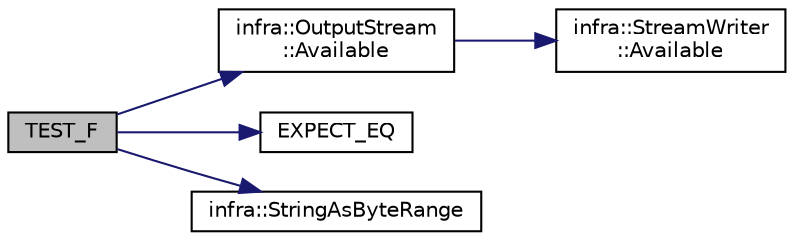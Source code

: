 digraph "TEST_F"
{
 // INTERACTIVE_SVG=YES
  edge [fontname="Helvetica",fontsize="10",labelfontname="Helvetica",labelfontsize="10"];
  node [fontname="Helvetica",fontsize="10",shape=record];
  rankdir="LR";
  Node144 [label="TEST_F",height=0.2,width=0.4,color="black", fillcolor="grey75", style="filled", fontcolor="black"];
  Node144 -> Node145 [color="midnightblue",fontsize="10",style="solid",fontname="Helvetica"];
  Node145 [label="infra::OutputStream\l::Available",height=0.2,width=0.4,color="black", fillcolor="white", style="filled",URL="$d6/d97/classinfra_1_1_output_stream.html#a160033d48f996dddc2b36ce2b54a15c8"];
  Node145 -> Node146 [color="midnightblue",fontsize="10",style="solid",fontname="Helvetica"];
  Node146 [label="infra::StreamWriter\l::Available",height=0.2,width=0.4,color="black", fillcolor="white", style="filled",URL="$de/dba/classinfra_1_1_stream_writer.html#a0198c23104a3abe6a1baca4d3dd87bf3"];
  Node144 -> Node147 [color="midnightblue",fontsize="10",style="solid",fontname="Helvetica"];
  Node147 [label="EXPECT_EQ",height=0.2,width=0.4,color="black", fillcolor="white", style="filled",URL="$d6/def/_test_json_8cpp.html#a82745227e2f0a8edbb4ae630d88a8e86"];
  Node144 -> Node148 [color="midnightblue",fontsize="10",style="solid",fontname="Helvetica"];
  Node148 [label="infra::StringAsByteRange",height=0.2,width=0.4,color="black", fillcolor="white", style="filled",URL="$d0/de3/namespaceinfra.html#a0c84a597359489e77f73d6cfd3bc8516"];
}

